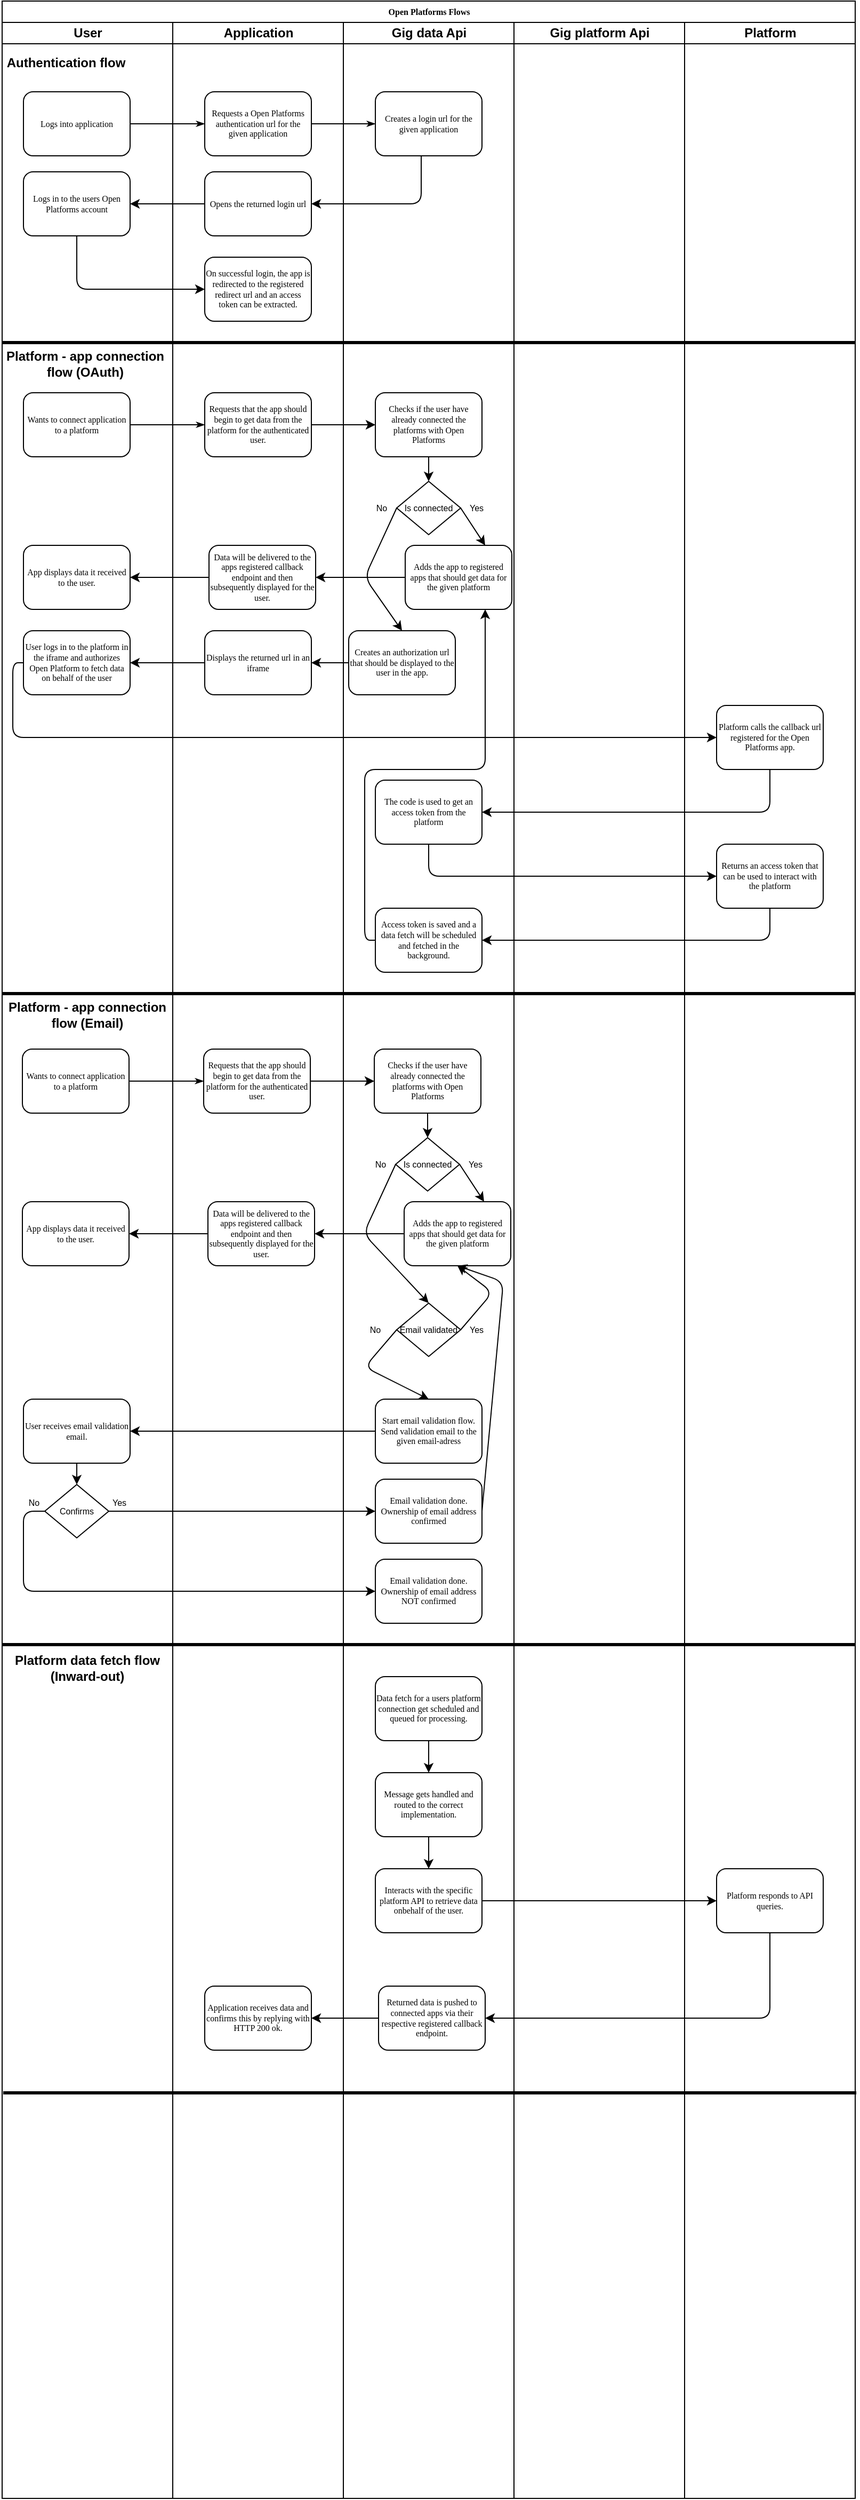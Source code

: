 <mxfile version="12.5.8" type="device"><diagram name="Page-1" id="74e2e168-ea6b-b213-b513-2b3c1d86103e"><mxGraphModel dx="1423" dy="868" grid="1" gridSize="10" guides="1" tooltips="1" connect="1" arrows="1" fold="1" page="1" pageScale="1" pageWidth="1100" pageHeight="850" background="#ffffff" math="0" shadow="0"><root><mxCell id="0"/><mxCell id="1" parent="0"/><mxCell id="77e6c97f196da883-1" value="Open Platforms Flows" style="swimlane;html=1;childLayout=stackLayout;startSize=20;rounded=0;shadow=0;labelBackgroundColor=none;strokeWidth=1;fontFamily=Verdana;fontSize=8;align=center;" parent="1" vertex="1"><mxGeometry x="147" y="40" width="800" height="2340" as="geometry"/></mxCell><mxCell id="77e6c97f196da883-26" style="edgeStyle=orthogonalEdgeStyle;rounded=1;html=1;labelBackgroundColor=none;startArrow=none;startFill=0;startSize=5;endArrow=classicThin;endFill=1;endSize=5;jettySize=auto;orthogonalLoop=1;strokeWidth=1;fontFamily=Verdana;fontSize=8" parent="77e6c97f196da883-1" source="77e6c97f196da883-8" target="77e6c97f196da883-11" edge="1"><mxGeometry relative="1" as="geometry"/></mxCell><mxCell id="77e6c97f196da883-2" value="User" style="swimlane;html=1;startSize=20;" parent="77e6c97f196da883-1" vertex="1"><mxGeometry y="20" width="160" height="2320" as="geometry"/></mxCell><mxCell id="77e6c97f196da883-8" value="Logs into application" style="rounded=1;whiteSpace=wrap;html=1;shadow=0;labelBackgroundColor=none;strokeWidth=1;fontFamily=Verdana;fontSize=8;align=center;" parent="77e6c97f196da883-2" vertex="1"><mxGeometry x="20" y="65" width="100" height="60" as="geometry"/></mxCell><mxCell id="CojxzqI6ZHgiJu4Tmdy5-5" value="Logs in to the users Open Platforms account" style="rounded=1;whiteSpace=wrap;html=1;shadow=0;labelBackgroundColor=none;strokeWidth=1;fontFamily=Verdana;fontSize=8;align=center;" vertex="1" parent="77e6c97f196da883-2"><mxGeometry x="20" y="140" width="100" height="60" as="geometry"/></mxCell><mxCell id="CojxzqI6ZHgiJu4Tmdy5-9" value="" style="endArrow=none;html=1;strokeWidth=3;" edge="1" parent="77e6c97f196da883-2"><mxGeometry width="50" height="50" relative="1" as="geometry"><mxPoint y="300" as="sourcePoint"/><mxPoint x="800" y="300" as="targetPoint"/></mxGeometry></mxCell><mxCell id="CojxzqI6ZHgiJu4Tmdy5-10" value="&lt;b&gt;Authentication flow&lt;/b&gt;" style="text;html=1;strokeColor=none;fillColor=none;align=center;verticalAlign=middle;whiteSpace=wrap;rounded=0;" vertex="1" parent="77e6c97f196da883-2"><mxGeometry y="28" width="120" height="20" as="geometry"/></mxCell><mxCell id="CojxzqI6ZHgiJu4Tmdy5-11" value="Wants to connect application to a platform" style="rounded=1;whiteSpace=wrap;html=1;shadow=0;labelBackgroundColor=none;strokeWidth=1;fontFamily=Verdana;fontSize=8;align=center;" vertex="1" parent="77e6c97f196da883-2"><mxGeometry x="20" y="347" width="100" height="60" as="geometry"/></mxCell><mxCell id="CojxzqI6ZHgiJu4Tmdy5-12" value="&lt;b&gt;Platform - app connection flow (OAuth)&lt;/b&gt;" style="text;html=1;strokeColor=none;fillColor=none;align=center;verticalAlign=middle;whiteSpace=wrap;rounded=0;" vertex="1" parent="77e6c97f196da883-2"><mxGeometry x="3" y="310" width="150" height="20" as="geometry"/></mxCell><mxCell id="CojxzqI6ZHgiJu4Tmdy5-29" value="User logs in to the platform in the iframe and authorizes Open Platform to fetch data on behalf of the user" style="rounded=1;whiteSpace=wrap;html=1;shadow=0;labelBackgroundColor=none;strokeWidth=1;fontFamily=Verdana;fontSize=8;align=center;" vertex="1" parent="77e6c97f196da883-2"><mxGeometry x="20" y="570" width="100" height="60" as="geometry"/></mxCell><mxCell id="CojxzqI6ZHgiJu4Tmdy5-32" value="App displays data it received to the user." style="rounded=1;whiteSpace=wrap;html=1;shadow=0;labelBackgroundColor=none;strokeWidth=1;fontFamily=Verdana;fontSize=8;align=center;" vertex="1" parent="77e6c97f196da883-2"><mxGeometry x="20" y="490" width="100" height="60" as="geometry"/></mxCell><mxCell id="CojxzqI6ZHgiJu4Tmdy5-44" value="&lt;b&gt;Platform - app connection flow (Email)&lt;/b&gt;" style="text;html=1;strokeColor=none;fillColor=none;align=center;verticalAlign=middle;whiteSpace=wrap;rounded=0;" vertex="1" parent="77e6c97f196da883-2"><mxGeometry x="5" y="920" width="150" height="20" as="geometry"/></mxCell><mxCell id="CojxzqI6ZHgiJu4Tmdy5-97" value="User receives email validation email." style="rounded=1;whiteSpace=wrap;html=1;shadow=0;labelBackgroundColor=none;strokeWidth=1;fontFamily=Verdana;fontSize=8;align=center;" vertex="1" parent="77e6c97f196da883-2"><mxGeometry x="20" y="1290" width="100" height="60" as="geometry"/></mxCell><mxCell id="CojxzqI6ZHgiJu4Tmdy5-99" value="Confirms" style="strokeWidth=1;html=1;shape=mxgraph.flowchart.decision;whiteSpace=wrap;fontSize=8;" vertex="1" parent="77e6c97f196da883-2"><mxGeometry x="40" y="1370" width="60" height="50" as="geometry"/></mxCell><mxCell id="CojxzqI6ZHgiJu4Tmdy5-106" value="Yes" style="text;html=1;strokeColor=none;fillColor=none;align=center;verticalAlign=middle;whiteSpace=wrap;rounded=0;fontSize=8;" vertex="1" parent="77e6c97f196da883-2"><mxGeometry x="90" y="1377" width="40" height="20" as="geometry"/></mxCell><mxCell id="CojxzqI6ZHgiJu4Tmdy5-109" value="No" style="text;html=1;strokeColor=none;fillColor=none;align=center;verticalAlign=middle;whiteSpace=wrap;rounded=0;fontSize=8;" vertex="1" parent="77e6c97f196da883-2"><mxGeometry x="10" y="1377" width="40" height="20" as="geometry"/></mxCell><mxCell id="CojxzqI6ZHgiJu4Tmdy5-111" value="&lt;b&gt;Platform data fetch flow (Inward-out)&lt;/b&gt;" style="text;html=1;strokeColor=none;fillColor=none;align=center;verticalAlign=middle;whiteSpace=wrap;rounded=0;" vertex="1" parent="77e6c97f196da883-2"><mxGeometry x="5" y="1532" width="150" height="20" as="geometry"/></mxCell><mxCell id="77e6c97f196da883-3" value="Application" style="swimlane;html=1;startSize=20;" parent="77e6c97f196da883-1" vertex="1"><mxGeometry x="160" y="20" width="160" height="2320" as="geometry"/></mxCell><mxCell id="77e6c97f196da883-11" value="Requests a Open Platforms authentication url for the given application" style="rounded=1;whiteSpace=wrap;html=1;shadow=0;labelBackgroundColor=none;strokeWidth=1;fontFamily=Verdana;fontSize=8;align=center;" parent="77e6c97f196da883-3" vertex="1"><mxGeometry x="30" y="65" width="100" height="60" as="geometry"/></mxCell><mxCell id="CojxzqI6ZHgiJu4Tmdy5-3" value="Opens the returned login url" style="rounded=1;whiteSpace=wrap;html=1;shadow=0;labelBackgroundColor=none;strokeWidth=1;fontFamily=Verdana;fontSize=8;align=center;" vertex="1" parent="77e6c97f196da883-3"><mxGeometry x="30" y="140" width="100" height="60" as="geometry"/></mxCell><mxCell id="CojxzqI6ZHgiJu4Tmdy5-7" value="On successful login, the app is redirected to the registered redirect url and an access token can be extracted." style="rounded=1;whiteSpace=wrap;html=1;shadow=0;labelBackgroundColor=none;strokeWidth=1;fontFamily=Verdana;fontSize=8;align=center;" vertex="1" parent="77e6c97f196da883-3"><mxGeometry x="30" y="220" width="100" height="60" as="geometry"/></mxCell><mxCell id="CojxzqI6ZHgiJu4Tmdy5-13" value="Requests that the app should begin to get data from the platform for the authenticated user." style="rounded=1;whiteSpace=wrap;html=1;shadow=0;labelBackgroundColor=none;strokeWidth=1;fontFamily=Verdana;fontSize=8;align=center;" vertex="1" parent="77e6c97f196da883-3"><mxGeometry x="30" y="347" width="100" height="60" as="geometry"/></mxCell><mxCell id="CojxzqI6ZHgiJu4Tmdy5-23" value="Displays the returned url in an iframe" style="rounded=1;whiteSpace=wrap;html=1;shadow=0;labelBackgroundColor=none;strokeWidth=1;fontFamily=Verdana;fontSize=8;align=center;" vertex="1" parent="77e6c97f196da883-3"><mxGeometry x="30" y="570" width="100" height="60" as="geometry"/></mxCell><mxCell id="CojxzqI6ZHgiJu4Tmdy5-27" value="Data will be delivered to the apps registered callback endpoint and then subsequently displayed for the user." style="rounded=1;whiteSpace=wrap;html=1;shadow=0;labelBackgroundColor=none;strokeWidth=1;fontFamily=Verdana;fontSize=8;align=center;" vertex="1" parent="77e6c97f196da883-3"><mxGeometry x="34" y="490" width="100" height="60" as="geometry"/></mxCell><mxCell id="CojxzqI6ZHgiJu4Tmdy5-110" value="" style="endArrow=none;html=1;strokeWidth=3;" edge="1" parent="77e6c97f196da883-3"><mxGeometry width="50" height="50" relative="1" as="geometry"><mxPoint x="-160" y="1520" as="sourcePoint"/><mxPoint x="640" y="1520" as="targetPoint"/></mxGeometry></mxCell><mxCell id="CojxzqI6ZHgiJu4Tmdy5-121" value="Application receives data and confirms this by replying with HTTP 200 ok." style="rounded=1;whiteSpace=wrap;html=1;shadow=0;labelBackgroundColor=none;strokeWidth=1;fontFamily=Verdana;fontSize=8;align=center;" vertex="1" parent="77e6c97f196da883-3"><mxGeometry x="30" y="1840" width="100" height="60" as="geometry"/></mxCell><mxCell id="CojxzqI6ZHgiJu4Tmdy5-123" value="" style="endArrow=none;html=1;strokeWidth=3;" edge="1" parent="77e6c97f196da883-3"><mxGeometry width="50" height="50" relative="1" as="geometry"><mxPoint x="-159" y="1940" as="sourcePoint"/><mxPoint x="641" y="1940" as="targetPoint"/></mxGeometry></mxCell><mxCell id="CojxzqI6ZHgiJu4Tmdy5-30" value="" style="endArrow=classic;html=1;fontSize=8;exitX=0;exitY=0.5;exitDx=0;exitDy=0;entryX=1;entryY=0.5;entryDx=0;entryDy=0;" edge="1" parent="77e6c97f196da883-1" source="CojxzqI6ZHgiJu4Tmdy5-23" target="CojxzqI6ZHgiJu4Tmdy5-29"><mxGeometry width="50" height="50" relative="1" as="geometry"><mxPoint y="899" as="sourcePoint"/><mxPoint x="50" y="849" as="targetPoint"/></mxGeometry></mxCell><mxCell id="CojxzqI6ZHgiJu4Tmdy5-24" value="" style="endArrow=classic;html=1;fontSize=8;exitX=0;exitY=0.5;exitDx=0;exitDy=0;entryX=1;entryY=0.5;entryDx=0;entryDy=0;" edge="1" parent="77e6c97f196da883-1" source="CojxzqI6ZHgiJu4Tmdy5-19" target="CojxzqI6ZHgiJu4Tmdy5-23"><mxGeometry width="50" height="50" relative="1" as="geometry"><mxPoint y="899" as="sourcePoint"/><mxPoint x="50" y="849" as="targetPoint"/></mxGeometry></mxCell><mxCell id="CojxzqI6ZHgiJu4Tmdy5-28" value="" style="endArrow=classic;html=1;fontSize=8;exitX=0;exitY=0.5;exitDx=0;exitDy=0;entryX=1;entryY=0.5;entryDx=0;entryDy=0;" edge="1" parent="77e6c97f196da883-1" source="CojxzqI6ZHgiJu4Tmdy5-25" target="CojxzqI6ZHgiJu4Tmdy5-27"><mxGeometry width="50" height="50" relative="1" as="geometry"><mxPoint x="4" y="750" as="sourcePoint"/><mxPoint x="54" y="700" as="targetPoint"/></mxGeometry></mxCell><mxCell id="77e6c97f196da883-4" value="Gig data Api" style="swimlane;html=1;startSize=20;" parent="77e6c97f196da883-1" vertex="1"><mxGeometry x="320" y="20" width="160" height="2320" as="geometry"/></mxCell><mxCell id="CojxzqI6ZHgiJu4Tmdy5-2" value="Creates a login url for the given application" style="rounded=1;whiteSpace=wrap;html=1;shadow=0;labelBackgroundColor=none;strokeWidth=1;fontFamily=Verdana;fontSize=8;align=center;" vertex="1" parent="77e6c97f196da883-4"><mxGeometry x="30" y="65" width="100" height="60" as="geometry"/></mxCell><mxCell id="CojxzqI6ZHgiJu4Tmdy5-15" value="Checks if the user have already connected the platforms with Open Platforms" style="rounded=1;whiteSpace=wrap;html=1;shadow=0;labelBackgroundColor=none;strokeWidth=1;fontFamily=Verdana;fontSize=8;align=center;" vertex="1" parent="77e6c97f196da883-4"><mxGeometry x="30" y="347" width="100" height="60" as="geometry"/></mxCell><mxCell id="CojxzqI6ZHgiJu4Tmdy5-17" value="Is connected" style="strokeWidth=1;html=1;shape=mxgraph.flowchart.decision;whiteSpace=wrap;fontSize=8;" vertex="1" parent="77e6c97f196da883-4"><mxGeometry x="50" y="430" width="60" height="50" as="geometry"/></mxCell><mxCell id="CojxzqI6ZHgiJu4Tmdy5-18" value="" style="endArrow=classic;html=1;fontSize=8;exitX=0.5;exitY=1;exitDx=0;exitDy=0;entryX=0.5;entryY=0;entryDx=0;entryDy=0;entryPerimeter=0;" edge="1" parent="77e6c97f196da883-4" source="CojxzqI6ZHgiJu4Tmdy5-15" target="CojxzqI6ZHgiJu4Tmdy5-17"><mxGeometry width="50" height="50" relative="1" as="geometry"><mxPoint x="-320" y="800" as="sourcePoint"/><mxPoint x="-270" y="750" as="targetPoint"/></mxGeometry></mxCell><mxCell id="CojxzqI6ZHgiJu4Tmdy5-19" value="Creates an authorization url that should be displayed to the user in the app." style="rounded=1;whiteSpace=wrap;html=1;shadow=0;labelBackgroundColor=none;strokeWidth=1;fontFamily=Verdana;fontSize=8;align=center;" vertex="1" parent="77e6c97f196da883-4"><mxGeometry x="5" y="570" width="100" height="60" as="geometry"/></mxCell><mxCell id="CojxzqI6ZHgiJu4Tmdy5-20" value="" style="endArrow=classic;html=1;fontSize=8;exitX=0;exitY=0.5;exitDx=0;exitDy=0;exitPerimeter=0;entryX=0.5;entryY=0;entryDx=0;entryDy=0;" edge="1" parent="77e6c97f196da883-4" source="CojxzqI6ZHgiJu4Tmdy5-17" target="CojxzqI6ZHgiJu4Tmdy5-19"><mxGeometry width="50" height="50" relative="1" as="geometry"><mxPoint x="-320" y="800" as="sourcePoint"/><mxPoint x="-270" y="750" as="targetPoint"/><Array as="points"><mxPoint x="20" y="520"/></Array></mxGeometry></mxCell><mxCell id="CojxzqI6ZHgiJu4Tmdy5-21" value="No" style="text;html=1;strokeColor=none;fillColor=none;align=center;verticalAlign=middle;whiteSpace=wrap;rounded=0;fontSize=8;" vertex="1" parent="77e6c97f196da883-4"><mxGeometry x="16" y="445" width="40" height="20" as="geometry"/></mxCell><mxCell id="CojxzqI6ZHgiJu4Tmdy5-22" value="Yes" style="text;html=1;strokeColor=none;fillColor=none;align=center;verticalAlign=middle;whiteSpace=wrap;rounded=0;fontSize=8;" vertex="1" parent="77e6c97f196da883-4"><mxGeometry x="105" y="445" width="40" height="20" as="geometry"/></mxCell><mxCell id="CojxzqI6ZHgiJu4Tmdy5-25" value="Adds the app to registered apps that should get data for the given platform" style="rounded=1;whiteSpace=wrap;html=1;shadow=0;labelBackgroundColor=none;strokeWidth=1;fontFamily=Verdana;fontSize=8;align=center;" vertex="1" parent="77e6c97f196da883-4"><mxGeometry x="58" y="490" width="100" height="60" as="geometry"/></mxCell><mxCell id="CojxzqI6ZHgiJu4Tmdy5-26" value="" style="endArrow=classic;html=1;fontSize=8;exitX=1;exitY=0.5;exitDx=0;exitDy=0;exitPerimeter=0;entryX=0.75;entryY=0;entryDx=0;entryDy=0;" edge="1" parent="77e6c97f196da883-4" source="CojxzqI6ZHgiJu4Tmdy5-17" target="CojxzqI6ZHgiJu4Tmdy5-25"><mxGeometry width="50" height="50" relative="1" as="geometry"><mxPoint x="-320" y="800" as="sourcePoint"/><mxPoint x="-270" y="750" as="targetPoint"/></mxGeometry></mxCell><mxCell id="CojxzqI6ZHgiJu4Tmdy5-36" value="The code is used to get an access token from the platform" style="rounded=1;whiteSpace=wrap;html=1;shadow=0;labelBackgroundColor=none;strokeWidth=1;fontFamily=Verdana;fontSize=8;align=center;" vertex="1" parent="77e6c97f196da883-4"><mxGeometry x="30" y="710" width="100" height="60" as="geometry"/></mxCell><mxCell id="CojxzqI6ZHgiJu4Tmdy5-40" value="Access token is saved and a data fetch will be scheduled and fetched in the background." style="rounded=1;whiteSpace=wrap;html=1;shadow=0;labelBackgroundColor=none;strokeWidth=1;fontFamily=Verdana;fontSize=8;align=center;" vertex="1" parent="77e6c97f196da883-4"><mxGeometry x="30" y="830" width="100" height="60" as="geometry"/></mxCell><mxCell id="CojxzqI6ZHgiJu4Tmdy5-42" value="" style="endArrow=classic;html=1;fontSize=8;exitX=0;exitY=0.5;exitDx=0;exitDy=0;entryX=0.75;entryY=1;entryDx=0;entryDy=0;" edge="1" parent="77e6c97f196da883-4" source="CojxzqI6ZHgiJu4Tmdy5-40" target="CojxzqI6ZHgiJu4Tmdy5-25"><mxGeometry width="50" height="50" relative="1" as="geometry"><mxPoint x="-320" y="1180" as="sourcePoint"/><mxPoint x="-270" y="1130" as="targetPoint"/><Array as="points"><mxPoint x="20" y="860"/><mxPoint x="20" y="700"/><mxPoint x="133" y="700"/></Array></mxGeometry></mxCell><mxCell id="CojxzqI6ZHgiJu4Tmdy5-43" value="" style="endArrow=none;html=1;strokeWidth=3;" edge="1" parent="77e6c97f196da883-4"><mxGeometry width="50" height="50" relative="1" as="geometry"><mxPoint x="-320" y="910" as="sourcePoint"/><mxPoint x="480" y="910" as="targetPoint"/></mxGeometry></mxCell><mxCell id="CojxzqI6ZHgiJu4Tmdy5-93" value="Email validated" style="strokeWidth=1;html=1;shape=mxgraph.flowchart.decision;whiteSpace=wrap;fontSize=8;" vertex="1" parent="77e6c97f196da883-4"><mxGeometry x="50" y="1200" width="60" height="50" as="geometry"/></mxCell><mxCell id="CojxzqI6ZHgiJu4Tmdy5-95" value="Start email validation flow. Send validation email to the given email-adress" style="rounded=1;whiteSpace=wrap;html=1;shadow=0;labelBackgroundColor=none;strokeWidth=1;fontFamily=Verdana;fontSize=8;align=center;" vertex="1" parent="77e6c97f196da883-4"><mxGeometry x="30" y="1290" width="100" height="60" as="geometry"/></mxCell><mxCell id="CojxzqI6ZHgiJu4Tmdy5-94" value="" style="endArrow=classic;html=1;strokeWidth=1;fontSize=8;exitX=0;exitY=0.5;exitDx=0;exitDy=0;exitPerimeter=0;entryX=0.5;entryY=0;entryDx=0;entryDy=0;" edge="1" parent="77e6c97f196da883-4" source="CojxzqI6ZHgiJu4Tmdy5-93" target="CojxzqI6ZHgiJu4Tmdy5-95"><mxGeometry width="50" height="50" relative="1" as="geometry"><mxPoint x="-320" y="1710" as="sourcePoint"/><mxPoint x="30" y="1290" as="targetPoint"/><Array as="points"><mxPoint x="20" y="1260"/></Array></mxGeometry></mxCell><mxCell id="CojxzqI6ZHgiJu4Tmdy5-96" value="No" style="text;html=1;strokeColor=none;fillColor=none;align=center;verticalAlign=middle;whiteSpace=wrap;rounded=0;fontSize=8;" vertex="1" parent="77e6c97f196da883-4"><mxGeometry x="10" y="1215" width="40" height="20" as="geometry"/></mxCell><mxCell id="CojxzqI6ZHgiJu4Tmdy5-101" value="Email validation done. Ownership of email address confirmed" style="rounded=1;whiteSpace=wrap;html=1;shadow=0;labelBackgroundColor=none;strokeWidth=1;fontFamily=Verdana;fontSize=8;align=center;" vertex="1" parent="77e6c97f196da883-4"><mxGeometry x="30" y="1365" width="100" height="60" as="geometry"/></mxCell><mxCell id="CojxzqI6ZHgiJu4Tmdy5-103" value="Yes" style="text;html=1;strokeColor=none;fillColor=none;align=center;verticalAlign=middle;whiteSpace=wrap;rounded=0;fontSize=8;" vertex="1" parent="77e6c97f196da883-4"><mxGeometry x="105" y="1215" width="40" height="20" as="geometry"/></mxCell><mxCell id="CojxzqI6ZHgiJu4Tmdy5-107" value="Email validation done. Ownership of email address NOT confirmed" style="rounded=1;whiteSpace=wrap;html=1;shadow=0;labelBackgroundColor=none;strokeWidth=1;fontFamily=Verdana;fontSize=8;align=center;" vertex="1" parent="77e6c97f196da883-4"><mxGeometry x="30" y="1440" width="100" height="60" as="geometry"/></mxCell><mxCell id="CojxzqI6ZHgiJu4Tmdy5-112" value="Data fetch for a users platform connection get scheduled and queued for processing." style="rounded=1;whiteSpace=wrap;html=1;shadow=0;labelBackgroundColor=none;strokeWidth=1;fontFamily=Verdana;fontSize=8;align=center;" vertex="1" parent="77e6c97f196da883-4"><mxGeometry x="30" y="1550" width="100" height="60" as="geometry"/></mxCell><mxCell id="CojxzqI6ZHgiJu4Tmdy5-113" value="Message gets handled and routed to the correct implementation." style="rounded=1;whiteSpace=wrap;html=1;shadow=0;labelBackgroundColor=none;strokeWidth=1;fontFamily=Verdana;fontSize=8;align=center;" vertex="1" parent="77e6c97f196da883-4"><mxGeometry x="30" y="1640" width="100" height="60" as="geometry"/></mxCell><mxCell id="CojxzqI6ZHgiJu4Tmdy5-114" value="" style="endArrow=classic;html=1;strokeWidth=1;fontSize=8;exitX=0.5;exitY=1;exitDx=0;exitDy=0;entryX=0.5;entryY=0;entryDx=0;entryDy=0;" edge="1" parent="77e6c97f196da883-4" source="CojxzqI6ZHgiJu4Tmdy5-112" target="CojxzqI6ZHgiJu4Tmdy5-113"><mxGeometry width="50" height="50" relative="1" as="geometry"><mxPoint x="-317" y="2390" as="sourcePoint"/><mxPoint x="-267" y="2340" as="targetPoint"/></mxGeometry></mxCell><mxCell id="CojxzqI6ZHgiJu4Tmdy5-115" value="Interacts with the specific platform API to retrieve data onbehalf of the user." style="rounded=1;whiteSpace=wrap;html=1;shadow=0;labelBackgroundColor=none;strokeWidth=1;fontFamily=Verdana;fontSize=8;align=center;" vertex="1" parent="77e6c97f196da883-4"><mxGeometry x="30" y="1730" width="100" height="60" as="geometry"/></mxCell><mxCell id="CojxzqI6ZHgiJu4Tmdy5-116" value="" style="endArrow=classic;html=1;strokeWidth=1;fontSize=8;exitX=0.5;exitY=1;exitDx=0;exitDy=0;entryX=0.5;entryY=0;entryDx=0;entryDy=0;" edge="1" parent="77e6c97f196da883-4" source="CojxzqI6ZHgiJu4Tmdy5-113" target="CojxzqI6ZHgiJu4Tmdy5-115"><mxGeometry width="50" height="50" relative="1" as="geometry"><mxPoint x="90" y="1620" as="sourcePoint"/><mxPoint x="90" y="1650" as="targetPoint"/></mxGeometry></mxCell><mxCell id="CojxzqI6ZHgiJu4Tmdy5-119" value="Returned data is pushed to connected apps via their respective registered callback endpoint." style="rounded=1;whiteSpace=wrap;html=1;shadow=0;labelBackgroundColor=none;strokeWidth=1;fontFamily=Verdana;fontSize=8;align=center;" vertex="1" parent="77e6c97f196da883-4"><mxGeometry x="33" y="1840" width="100" height="60" as="geometry"/></mxCell><mxCell id="77e6c97f196da883-5" value="Gig platform Api" style="swimlane;html=1;startSize=20;" parent="77e6c97f196da883-1" vertex="1"><mxGeometry x="480" y="20" width="160" height="2320" as="geometry"/></mxCell><mxCell id="77e6c97f196da883-6" value="Platform" style="swimlane;html=1;startSize=20;" parent="77e6c97f196da883-1" vertex="1"><mxGeometry x="640" y="20" width="160" height="2320" as="geometry"/></mxCell><mxCell id="CojxzqI6ZHgiJu4Tmdy5-34" value="Platform calls the callback url registered for the Open Platforms app." style="rounded=1;whiteSpace=wrap;html=1;shadow=0;labelBackgroundColor=none;strokeWidth=1;fontFamily=Verdana;fontSize=8;align=center;" vertex="1" parent="77e6c97f196da883-6"><mxGeometry x="30" y="640" width="100" height="60" as="geometry"/></mxCell><mxCell id="CojxzqI6ZHgiJu4Tmdy5-38" value="Returns an access token that can be used to interact with the platform" style="rounded=1;whiteSpace=wrap;html=1;shadow=0;labelBackgroundColor=none;strokeWidth=1;fontFamily=Verdana;fontSize=8;align=center;" vertex="1" parent="77e6c97f196da883-6"><mxGeometry x="30" y="770" width="100" height="60" as="geometry"/></mxCell><mxCell id="CojxzqI6ZHgiJu4Tmdy5-117" value="Platform responds to API queries." style="rounded=1;whiteSpace=wrap;html=1;shadow=0;labelBackgroundColor=none;strokeWidth=1;fontFamily=Verdana;fontSize=8;align=center;" vertex="1" parent="77e6c97f196da883-6"><mxGeometry x="30" y="1730" width="100" height="60" as="geometry"/></mxCell><mxCell id="77e6c97f196da883-27" style="edgeStyle=orthogonalEdgeStyle;rounded=1;html=1;labelBackgroundColor=none;startArrow=none;startFill=0;startSize=5;endArrow=classicThin;endFill=1;endSize=5;jettySize=auto;orthogonalLoop=1;strokeWidth=1;fontFamily=Verdana;fontSize=8;exitX=1;exitY=0.5;exitDx=0;exitDy=0;entryX=0;entryY=0.5;entryDx=0;entryDy=0;" parent="77e6c97f196da883-1" source="77e6c97f196da883-11" target="CojxzqI6ZHgiJu4Tmdy5-2" edge="1"><mxGeometry relative="1" as="geometry"><Array as="points"/></mxGeometry></mxCell><mxCell id="CojxzqI6ZHgiJu4Tmdy5-4" value="" style="endArrow=classic;html=1;exitX=0.43;exitY=1;exitDx=0;exitDy=0;exitPerimeter=0;entryX=1;entryY=0.5;entryDx=0;entryDy=0;" edge="1" parent="77e6c97f196da883-1" source="CojxzqI6ZHgiJu4Tmdy5-2" target="CojxzqI6ZHgiJu4Tmdy5-3"><mxGeometry width="50" height="50" relative="1" as="geometry"><mxPoint x="375" y="240" as="sourcePoint"/><mxPoint x="425" y="190" as="targetPoint"/><Array as="points"><mxPoint x="393" y="190"/></Array></mxGeometry></mxCell><mxCell id="CojxzqI6ZHgiJu4Tmdy5-6" value="" style="endArrow=classic;html=1;exitX=0;exitY=0.5;exitDx=0;exitDy=0;entryX=1;entryY=0.5;entryDx=0;entryDy=0;" edge="1" parent="77e6c97f196da883-1" source="CojxzqI6ZHgiJu4Tmdy5-3" target="CojxzqI6ZHgiJu4Tmdy5-5"><mxGeometry width="50" height="50" relative="1" as="geometry"><mxPoint x="130" y="300" as="sourcePoint"/><mxPoint x="180" y="250" as="targetPoint"/></mxGeometry></mxCell><mxCell id="CojxzqI6ZHgiJu4Tmdy5-8" value="" style="endArrow=classic;html=1;entryX=0;entryY=0.5;entryDx=0;entryDy=0;exitX=0.5;exitY=1;exitDx=0;exitDy=0;" edge="1" parent="77e6c97f196da883-1" source="CojxzqI6ZHgiJu4Tmdy5-5" target="CojxzqI6ZHgiJu4Tmdy5-7"><mxGeometry width="50" height="50" relative="1" as="geometry"><mxPoint x="90" y="310" as="sourcePoint"/><mxPoint x="140" y="260" as="targetPoint"/><Array as="points"><mxPoint x="70" y="270"/></Array></mxGeometry></mxCell><mxCell id="CojxzqI6ZHgiJu4Tmdy5-14" style="edgeStyle=orthogonalEdgeStyle;rounded=1;html=1;labelBackgroundColor=none;startArrow=none;startFill=0;startSize=5;endArrow=classicThin;endFill=1;endSize=5;jettySize=auto;orthogonalLoop=1;strokeWidth=1;fontFamily=Verdana;fontSize=8;exitX=1;exitY=0.5;exitDx=0;exitDy=0;entryX=0;entryY=0.5;entryDx=0;entryDy=0;" edge="1" parent="77e6c97f196da883-1" source="CojxzqI6ZHgiJu4Tmdy5-11" target="CojxzqI6ZHgiJu4Tmdy5-13"><mxGeometry relative="1" as="geometry"><mxPoint x="130" y="125" as="sourcePoint"/><mxPoint x="200" y="125" as="targetPoint"/></mxGeometry></mxCell><mxCell id="CojxzqI6ZHgiJu4Tmdy5-16" value="" style="endArrow=classic;html=1;entryX=0;entryY=0.5;entryDx=0;entryDy=0;exitX=1;exitY=0.5;exitDx=0;exitDy=0;" edge="1" parent="77e6c97f196da883-1" source="CojxzqI6ZHgiJu4Tmdy5-13" target="CojxzqI6ZHgiJu4Tmdy5-15"><mxGeometry width="50" height="50" relative="1" as="geometry"><mxPoint y="820" as="sourcePoint"/><mxPoint x="50" y="770" as="targetPoint"/></mxGeometry></mxCell><mxCell id="CojxzqI6ZHgiJu4Tmdy5-33" value="" style="endArrow=classic;html=1;fontSize=8;exitX=0;exitY=0.5;exitDx=0;exitDy=0;entryX=1;entryY=0.5;entryDx=0;entryDy=0;" edge="1" parent="77e6c97f196da883-1" source="CojxzqI6ZHgiJu4Tmdy5-27" target="CojxzqI6ZHgiJu4Tmdy5-32"><mxGeometry width="50" height="50" relative="1" as="geometry"><mxPoint y="1200" as="sourcePoint"/><mxPoint x="50" y="1150" as="targetPoint"/></mxGeometry></mxCell><mxCell id="CojxzqI6ZHgiJu4Tmdy5-35" value="" style="endArrow=classic;html=1;fontSize=8;exitX=0;exitY=0.5;exitDx=0;exitDy=0;entryX=0;entryY=0.5;entryDx=0;entryDy=0;" edge="1" parent="77e6c97f196da883-1" source="CojxzqI6ZHgiJu4Tmdy5-29" target="CojxzqI6ZHgiJu4Tmdy5-34"><mxGeometry width="50" height="50" relative="1" as="geometry"><mxPoint y="1200" as="sourcePoint"/><mxPoint x="50" y="1150" as="targetPoint"/><Array as="points"><mxPoint x="10" y="620"/><mxPoint x="10" y="690"/></Array></mxGeometry></mxCell><mxCell id="CojxzqI6ZHgiJu4Tmdy5-37" value="" style="endArrow=classic;html=1;fontSize=8;exitX=0.5;exitY=1;exitDx=0;exitDy=0;entryX=1;entryY=0.5;entryDx=0;entryDy=0;" edge="1" parent="77e6c97f196da883-1" source="CojxzqI6ZHgiJu4Tmdy5-34" target="CojxzqI6ZHgiJu4Tmdy5-36"><mxGeometry width="50" height="50" relative="1" as="geometry"><mxPoint y="1200" as="sourcePoint"/><mxPoint x="50" y="1150" as="targetPoint"/><Array as="points"><mxPoint x="720" y="760"/></Array></mxGeometry></mxCell><mxCell id="CojxzqI6ZHgiJu4Tmdy5-39" value="" style="endArrow=classic;html=1;fontSize=8;exitX=0.5;exitY=1;exitDx=0;exitDy=0;entryX=0;entryY=0.5;entryDx=0;entryDy=0;" edge="1" parent="77e6c97f196da883-1" source="CojxzqI6ZHgiJu4Tmdy5-36" target="CojxzqI6ZHgiJu4Tmdy5-38"><mxGeometry width="50" height="50" relative="1" as="geometry"><mxPoint y="1200" as="sourcePoint"/><mxPoint x="50" y="1150" as="targetPoint"/><Array as="points"><mxPoint x="400" y="820"/></Array></mxGeometry></mxCell><mxCell id="CojxzqI6ZHgiJu4Tmdy5-41" value="" style="endArrow=classic;html=1;fontSize=8;exitX=0.5;exitY=1;exitDx=0;exitDy=0;entryX=1;entryY=0.5;entryDx=0;entryDy=0;" edge="1" parent="77e6c97f196da883-1" source="CojxzqI6ZHgiJu4Tmdy5-38" target="CojxzqI6ZHgiJu4Tmdy5-40"><mxGeometry width="50" height="50" relative="1" as="geometry"><mxPoint y="1200" as="sourcePoint"/><mxPoint x="50" y="1150" as="targetPoint"/><Array as="points"><mxPoint x="720" y="880"/></Array></mxGeometry></mxCell><mxCell id="CojxzqI6ZHgiJu4Tmdy5-98" value="" style="endArrow=classic;html=1;strokeWidth=1;fontSize=8;entryX=1;entryY=0.5;entryDx=0;entryDy=0;exitX=0;exitY=0.5;exitDx=0;exitDy=0;" edge="1" parent="77e6c97f196da883-1" source="CojxzqI6ZHgiJu4Tmdy5-95" target="CojxzqI6ZHgiJu4Tmdy5-97"><mxGeometry width="50" height="50" relative="1" as="geometry"><mxPoint y="1730" as="sourcePoint"/><mxPoint x="50" y="1680" as="targetPoint"/></mxGeometry></mxCell><mxCell id="CojxzqI6ZHgiJu4Tmdy5-104" value="" style="endArrow=classic;html=1;strokeWidth=1;fontSize=8;exitX=1;exitY=0.5;exitDx=0;exitDy=0;exitPerimeter=0;entryX=0;entryY=0.5;entryDx=0;entryDy=0;" edge="1" parent="77e6c97f196da883-1" source="CojxzqI6ZHgiJu4Tmdy5-99" target="CojxzqI6ZHgiJu4Tmdy5-101"><mxGeometry width="50" height="50" relative="1" as="geometry"><mxPoint y="1730" as="sourcePoint"/><mxPoint x="50" y="1680" as="targetPoint"/></mxGeometry></mxCell><mxCell id="CojxzqI6ZHgiJu4Tmdy5-108" value="" style="endArrow=classic;html=1;strokeWidth=1;fontSize=8;exitX=0;exitY=0.5;exitDx=0;exitDy=0;exitPerimeter=0;entryX=0;entryY=0.5;entryDx=0;entryDy=0;" edge="1" parent="77e6c97f196da883-1" source="CojxzqI6ZHgiJu4Tmdy5-99" target="CojxzqI6ZHgiJu4Tmdy5-107"><mxGeometry width="50" height="50" relative="1" as="geometry"><mxPoint y="1730" as="sourcePoint"/><mxPoint x="50" y="1680" as="targetPoint"/><Array as="points"><mxPoint x="20" y="1415"/><mxPoint x="20" y="1490"/></Array></mxGeometry></mxCell><mxCell id="CojxzqI6ZHgiJu4Tmdy5-118" value="" style="endArrow=classic;html=1;strokeWidth=1;fontSize=8;exitX=1;exitY=0.5;exitDx=0;exitDy=0;entryX=0;entryY=0.5;entryDx=0;entryDy=0;" edge="1" parent="77e6c97f196da883-1" source="CojxzqI6ZHgiJu4Tmdy5-115" target="CojxzqI6ZHgiJu4Tmdy5-117"><mxGeometry width="50" height="50" relative="1" as="geometry"><mxPoint x="3" y="2410" as="sourcePoint"/><mxPoint x="53" y="2360" as="targetPoint"/></mxGeometry></mxCell><mxCell id="CojxzqI6ZHgiJu4Tmdy5-120" value="" style="endArrow=classic;html=1;strokeWidth=1;fontSize=8;exitX=0.5;exitY=1;exitDx=0;exitDy=0;entryX=1;entryY=0.5;entryDx=0;entryDy=0;" edge="1" parent="77e6c97f196da883-1" source="CojxzqI6ZHgiJu4Tmdy5-117" target="CojxzqI6ZHgiJu4Tmdy5-119"><mxGeometry width="50" height="50" relative="1" as="geometry"><mxPoint x="3" y="2410" as="sourcePoint"/><mxPoint x="53" y="2360" as="targetPoint"/><Array as="points"><mxPoint x="720" y="1890"/></Array></mxGeometry></mxCell><mxCell id="CojxzqI6ZHgiJu4Tmdy5-122" value="" style="endArrow=classic;html=1;strokeWidth=1;fontSize=8;exitX=0;exitY=0.5;exitDx=0;exitDy=0;entryX=1;entryY=0.5;entryDx=0;entryDy=0;" edge="1" parent="77e6c97f196da883-1" source="CojxzqI6ZHgiJu4Tmdy5-119" target="CojxzqI6ZHgiJu4Tmdy5-121"><mxGeometry width="50" height="50" relative="1" as="geometry"><mxPoint x="3" y="2410" as="sourcePoint"/><mxPoint x="53" y="2360" as="targetPoint"/></mxGeometry></mxCell><mxCell id="CojxzqI6ZHgiJu4Tmdy5-77" value="Wants to connect application to a platform" style="rounded=1;whiteSpace=wrap;html=1;shadow=0;labelBackgroundColor=none;strokeWidth=1;fontFamily=Verdana;fontSize=8;align=center;" vertex="1" parent="1"><mxGeometry x="166" y="1022" width="100" height="60" as="geometry"/></mxCell><mxCell id="CojxzqI6ZHgiJu4Tmdy5-78" value="App displays data it received to the user." style="rounded=1;whiteSpace=wrap;html=1;shadow=0;labelBackgroundColor=none;strokeWidth=1;fontFamily=Verdana;fontSize=8;align=center;" vertex="1" parent="1"><mxGeometry x="166" y="1165" width="100" height="60" as="geometry"/></mxCell><mxCell id="CojxzqI6ZHgiJu4Tmdy5-79" value="Requests that the app should begin to get data from the platform for the authenticated user." style="rounded=1;whiteSpace=wrap;html=1;shadow=0;labelBackgroundColor=none;strokeWidth=1;fontFamily=Verdana;fontSize=8;align=center;" vertex="1" parent="1"><mxGeometry x="336" y="1022" width="100" height="60" as="geometry"/></mxCell><mxCell id="CojxzqI6ZHgiJu4Tmdy5-80" value="Data will be delivered to the apps registered callback endpoint and then subsequently displayed for the user." style="rounded=1;whiteSpace=wrap;html=1;shadow=0;labelBackgroundColor=none;strokeWidth=1;fontFamily=Verdana;fontSize=8;align=center;" vertex="1" parent="1"><mxGeometry x="340" y="1165" width="100" height="60" as="geometry"/></mxCell><mxCell id="CojxzqI6ZHgiJu4Tmdy5-81" value="" style="endArrow=classic;html=1;fontSize=8;exitX=0;exitY=0.5;exitDx=0;exitDy=0;entryX=1;entryY=0.5;entryDx=0;entryDy=0;" edge="1" parent="1" source="CojxzqI6ZHgiJu4Tmdy5-88" target="CojxzqI6ZHgiJu4Tmdy5-80"><mxGeometry width="50" height="50" relative="1" as="geometry"><mxPoint x="80" y="1365" as="sourcePoint"/><mxPoint x="130" y="1315" as="targetPoint"/></mxGeometry></mxCell><mxCell id="CojxzqI6ZHgiJu4Tmdy5-82" value="Checks if the user have already connected the platforms with Open Platforms" style="rounded=1;whiteSpace=wrap;html=1;shadow=0;labelBackgroundColor=none;strokeWidth=1;fontFamily=Verdana;fontSize=8;align=center;" vertex="1" parent="1"><mxGeometry x="496" y="1022" width="100" height="60" as="geometry"/></mxCell><mxCell id="CojxzqI6ZHgiJu4Tmdy5-83" value="Is connected" style="strokeWidth=1;html=1;shape=mxgraph.flowchart.decision;whiteSpace=wrap;fontSize=8;" vertex="1" parent="1"><mxGeometry x="516" y="1105" width="60" height="50" as="geometry"/></mxCell><mxCell id="CojxzqI6ZHgiJu4Tmdy5-84" value="" style="endArrow=classic;html=1;fontSize=8;exitX=0.5;exitY=1;exitDx=0;exitDy=0;entryX=0.5;entryY=0;entryDx=0;entryDy=0;entryPerimeter=0;" edge="1" parent="1" source="CojxzqI6ZHgiJu4Tmdy5-82" target="CojxzqI6ZHgiJu4Tmdy5-83"><mxGeometry width="50" height="50" relative="1" as="geometry"><mxPoint x="-244" y="1415" as="sourcePoint"/><mxPoint x="-194" y="1365" as="targetPoint"/></mxGeometry></mxCell><mxCell id="CojxzqI6ZHgiJu4Tmdy5-85" value="" style="endArrow=classic;html=1;fontSize=8;exitX=0;exitY=0.5;exitDx=0;exitDy=0;exitPerimeter=0;entryX=0.5;entryY=0;entryDx=0;entryDy=0;entryPerimeter=0;" edge="1" parent="1" source="CojxzqI6ZHgiJu4Tmdy5-83" target="CojxzqI6ZHgiJu4Tmdy5-93"><mxGeometry width="50" height="50" relative="1" as="geometry"><mxPoint x="-244" y="1415" as="sourcePoint"/><mxPoint x="521" y="1245" as="targetPoint"/><Array as="points"><mxPoint x="486" y="1195"/></Array></mxGeometry></mxCell><mxCell id="CojxzqI6ZHgiJu4Tmdy5-86" value="No" style="text;html=1;strokeColor=none;fillColor=none;align=center;verticalAlign=middle;whiteSpace=wrap;rounded=0;fontSize=8;" vertex="1" parent="1"><mxGeometry x="482" y="1120" width="40" height="20" as="geometry"/></mxCell><mxCell id="CojxzqI6ZHgiJu4Tmdy5-87" value="Yes" style="text;html=1;strokeColor=none;fillColor=none;align=center;verticalAlign=middle;whiteSpace=wrap;rounded=0;fontSize=8;" vertex="1" parent="1"><mxGeometry x="571" y="1120" width="40" height="20" as="geometry"/></mxCell><mxCell id="CojxzqI6ZHgiJu4Tmdy5-88" value="Adds the app to registered apps that should get data for the given platform" style="rounded=1;whiteSpace=wrap;html=1;shadow=0;labelBackgroundColor=none;strokeWidth=1;fontFamily=Verdana;fontSize=8;align=center;" vertex="1" parent="1"><mxGeometry x="524" y="1165" width="100" height="60" as="geometry"/></mxCell><mxCell id="CojxzqI6ZHgiJu4Tmdy5-89" value="" style="endArrow=classic;html=1;fontSize=8;exitX=1;exitY=0.5;exitDx=0;exitDy=0;exitPerimeter=0;entryX=0.75;entryY=0;entryDx=0;entryDy=0;" edge="1" parent="1" source="CojxzqI6ZHgiJu4Tmdy5-83" target="CojxzqI6ZHgiJu4Tmdy5-88"><mxGeometry width="50" height="50" relative="1" as="geometry"><mxPoint x="-244" y="1415" as="sourcePoint"/><mxPoint x="-194" y="1365" as="targetPoint"/></mxGeometry></mxCell><mxCell id="CojxzqI6ZHgiJu4Tmdy5-90" style="edgeStyle=orthogonalEdgeStyle;rounded=1;html=1;labelBackgroundColor=none;startArrow=none;startFill=0;startSize=5;endArrow=classicThin;endFill=1;endSize=5;jettySize=auto;orthogonalLoop=1;strokeWidth=1;fontFamily=Verdana;fontSize=8;exitX=1;exitY=0.5;exitDx=0;exitDy=0;entryX=0;entryY=0.5;entryDx=0;entryDy=0;" edge="1" parent="1" source="CojxzqI6ZHgiJu4Tmdy5-77" target="CojxzqI6ZHgiJu4Tmdy5-79"><mxGeometry relative="1" as="geometry"><mxPoint x="206" y="740" as="sourcePoint"/><mxPoint x="276" y="740" as="targetPoint"/></mxGeometry></mxCell><mxCell id="CojxzqI6ZHgiJu4Tmdy5-91" value="" style="endArrow=classic;html=1;entryX=0;entryY=0.5;entryDx=0;entryDy=0;exitX=1;exitY=0.5;exitDx=0;exitDy=0;" edge="1" parent="1" source="CojxzqI6ZHgiJu4Tmdy5-79" target="CojxzqI6ZHgiJu4Tmdy5-82"><mxGeometry width="50" height="50" relative="1" as="geometry"><mxPoint x="76" y="1435" as="sourcePoint"/><mxPoint x="126" y="1385" as="targetPoint"/></mxGeometry></mxCell><mxCell id="CojxzqI6ZHgiJu4Tmdy5-92" value="" style="endArrow=classic;html=1;fontSize=8;exitX=0;exitY=0.5;exitDx=0;exitDy=0;entryX=1;entryY=0.5;entryDx=0;entryDy=0;" edge="1" parent="1" source="CojxzqI6ZHgiJu4Tmdy5-80" target="CojxzqI6ZHgiJu4Tmdy5-78"><mxGeometry width="50" height="50" relative="1" as="geometry"><mxPoint x="76" y="1815" as="sourcePoint"/><mxPoint x="126" y="1765" as="targetPoint"/></mxGeometry></mxCell><mxCell id="CojxzqI6ZHgiJu4Tmdy5-100" value="" style="endArrow=classic;html=1;strokeWidth=1;fontSize=8;exitX=0.5;exitY=1;exitDx=0;exitDy=0;" edge="1" parent="1" source="CojxzqI6ZHgiJu4Tmdy5-97"><mxGeometry width="50" height="50" relative="1" as="geometry"><mxPoint x="147" y="1770" as="sourcePoint"/><mxPoint x="217" y="1430" as="targetPoint"/></mxGeometry></mxCell><mxCell id="CojxzqI6ZHgiJu4Tmdy5-102" value="" style="endArrow=classic;html=1;strokeWidth=1;fontSize=8;exitX=1;exitY=0.5;exitDx=0;exitDy=0;exitPerimeter=0;entryX=0.5;entryY=1;entryDx=0;entryDy=0;" edge="1" parent="1" source="CojxzqI6ZHgiJu4Tmdy5-93" target="CojxzqI6ZHgiJu4Tmdy5-88"><mxGeometry width="50" height="50" relative="1" as="geometry"><mxPoint x="147" y="1770" as="sourcePoint"/><mxPoint x="197" y="1720" as="targetPoint"/><Array as="points"><mxPoint x="607" y="1250"/></Array></mxGeometry></mxCell><mxCell id="CojxzqI6ZHgiJu4Tmdy5-105" value="" style="endArrow=classic;html=1;strokeWidth=1;fontSize=8;exitX=1;exitY=0.5;exitDx=0;exitDy=0;entryX=0.5;entryY=1;entryDx=0;entryDy=0;" edge="1" parent="1" source="CojxzqI6ZHgiJu4Tmdy5-101" target="CojxzqI6ZHgiJu4Tmdy5-88"><mxGeometry width="50" height="50" relative="1" as="geometry"><mxPoint x="147" y="1770" as="sourcePoint"/><mxPoint x="197" y="1720" as="targetPoint"/><Array as="points"><mxPoint x="617" y="1240"/></Array></mxGeometry></mxCell></root></mxGraphModel></diagram></mxfile>